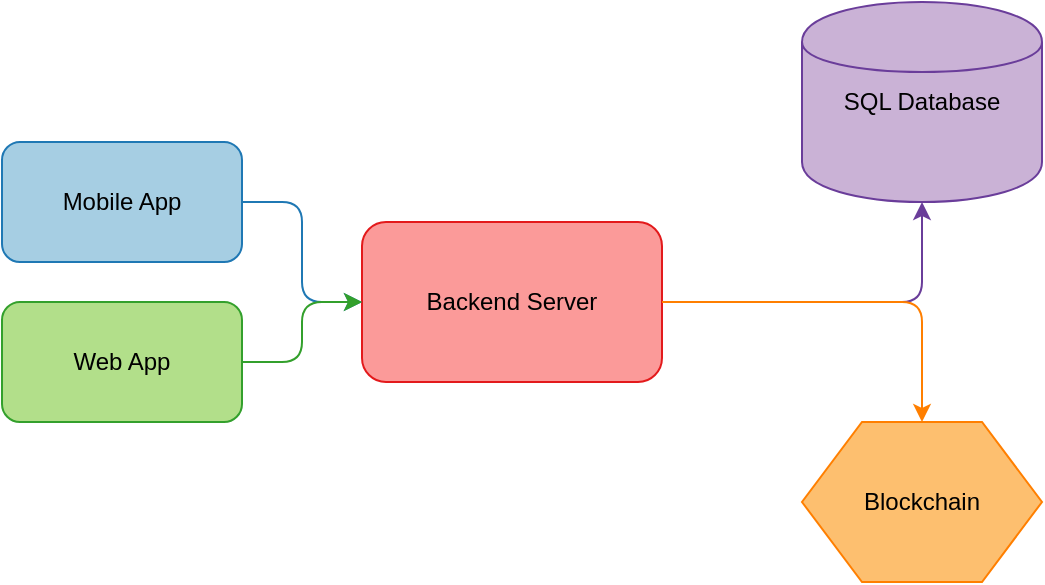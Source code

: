 <mxfile version="26.0.2">
  <diagram name="Frontend-Backend Communication" id="0">
    <mxGraphModel dx="1186" dy="621" grid="1" gridSize="10" guides="1" tooltips="1" connect="1" arrows="1" fold="1" page="1" pageScale="1" pageWidth="850" pageHeight="1100" background="#ffffff" math="0" shadow="0">
      <root>
        <mxCell id="0" />
        <mxCell id="1" parent="0" />
        <mxCell id="frontendMobile" value="Mobile App" style="shape=rectangle;fillColor=#a6cee3;strokeColor=#1f78b4;rounded=1;whiteSpace=wrap;" parent="1" vertex="1">
          <mxGeometry x="40" y="160" width="120" height="60" as="geometry" />
        </mxCell>
        <mxCell id="frontendWeb" value="Web App" style="shape=rectangle;fillColor=#b2df8a;strokeColor=#33a02c;rounded=1;whiteSpace=wrap;" parent="1" vertex="1">
          <mxGeometry x="40" y="240" width="120" height="60" as="geometry" />
        </mxCell>
        <mxCell id="backendServer" value="Backend Server" style="shape=rectangle;fillColor=#fb9a99;strokeColor=#e31a1c;rounded=1;whiteSpace=wrap;" parent="1" vertex="1">
          <mxGeometry x="220" y="200" width="150" height="80" as="geometry" />
        </mxCell>
        <mxCell id="sqlDatabase" value="SQL Database" style="shape=cylinder;fillColor=#cab2d6;strokeColor=#6a3d9a;whiteSpace=wrap;" parent="1" vertex="1">
          <mxGeometry x="440" y="90" width="120" height="100" as="geometry" />
        </mxCell>
        <mxCell id="blockchain" value="Blockchain" style="shape=hexagon;fillColor=#fdbf6f;strokeColor=#ff7f00;whiteSpace=wrap;" parent="1" vertex="1">
          <mxGeometry x="440" y="300" width="120" height="80" as="geometry" />
        </mxCell>
        <mxCell id="mobileToBackend" style="edgeStyle=orthogonalEdgeStyle;rounded=1;orthogonalLoop=1;strokeColor=#1f78b4;" parent="1" source="frontendMobile" target="backendServer" edge="1">
          <mxGeometry relative="1" as="geometry" />
        </mxCell>
        <mxCell id="webToBackend" style="edgeStyle=orthogonalEdgeStyle;rounded=1;orthogonalLoop=1;strokeColor=#33a02c;" parent="1" source="frontendWeb" target="backendServer" edge="1">
          <mxGeometry relative="1" as="geometry" />
        </mxCell>
        <mxCell id="backendToSQL" style="edgeStyle=orthogonalEdgeStyle;rounded=1;orthogonalLoop=1;strokeColor=#6a3d9a;" parent="1" source="backendServer" target="sqlDatabase" edge="1">
          <mxGeometry relative="1" as="geometry" />
        </mxCell>
        <mxCell id="backendToBlockchain" style="edgeStyle=orthogonalEdgeStyle;rounded=1;orthogonalLoop=1;strokeColor=#ff7f00;" parent="1" source="backendServer" target="blockchain" edge="1">
          <mxGeometry relative="1" as="geometry" />
        </mxCell>
      </root>
    </mxGraphModel>
  </diagram>
</mxfile>
